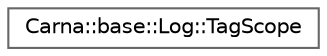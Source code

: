 digraph "Graphical Class Hierarchy"
{
 // LATEX_PDF_SIZE
  bgcolor="transparent";
  edge [fontname=Helvetica,fontsize=10,labelfontname=Helvetica,labelfontsize=10];
  node [fontname=Helvetica,fontsize=10,shape=box,height=0.2,width=0.4];
  rankdir="LR";
  Node0 [id="Node000000",label="Carna::base::Log::TagScope",height=0.2,width=0.4,color="grey40", fillcolor="white", style="filled",URL="$structCarna_1_1base_1_1Log_1_1TagScope.html",tooltip="Enforces the log to use a specific tag for the duration of the existence of the object from this clas..."];
}
